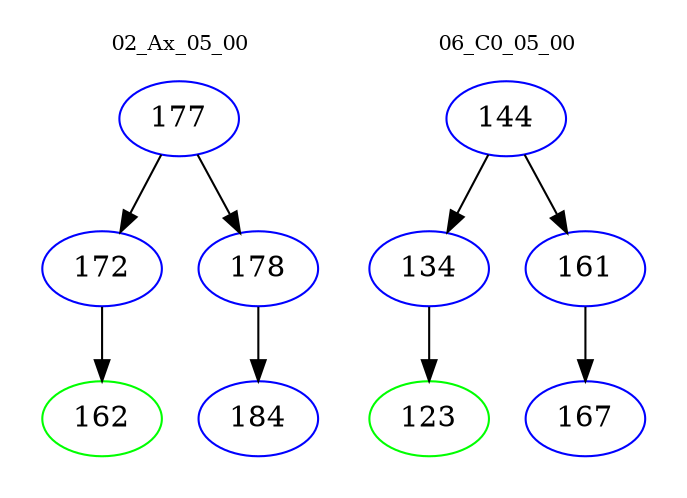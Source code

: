 digraph{
subgraph cluster_0 {
color = white
label = "02_Ax_05_00";
fontsize=10;
T0_177 [label="177", color="blue"]
T0_177 -> T0_172 [color="black"]
T0_172 [label="172", color="blue"]
T0_172 -> T0_162 [color="black"]
T0_162 [label="162", color="green"]
T0_177 -> T0_178 [color="black"]
T0_178 [label="178", color="blue"]
T0_178 -> T0_184 [color="black"]
T0_184 [label="184", color="blue"]
}
subgraph cluster_1 {
color = white
label = "06_C0_05_00";
fontsize=10;
T1_144 [label="144", color="blue"]
T1_144 -> T1_134 [color="black"]
T1_134 [label="134", color="blue"]
T1_134 -> T1_123 [color="black"]
T1_123 [label="123", color="green"]
T1_144 -> T1_161 [color="black"]
T1_161 [label="161", color="blue"]
T1_161 -> T1_167 [color="black"]
T1_167 [label="167", color="blue"]
}
}
